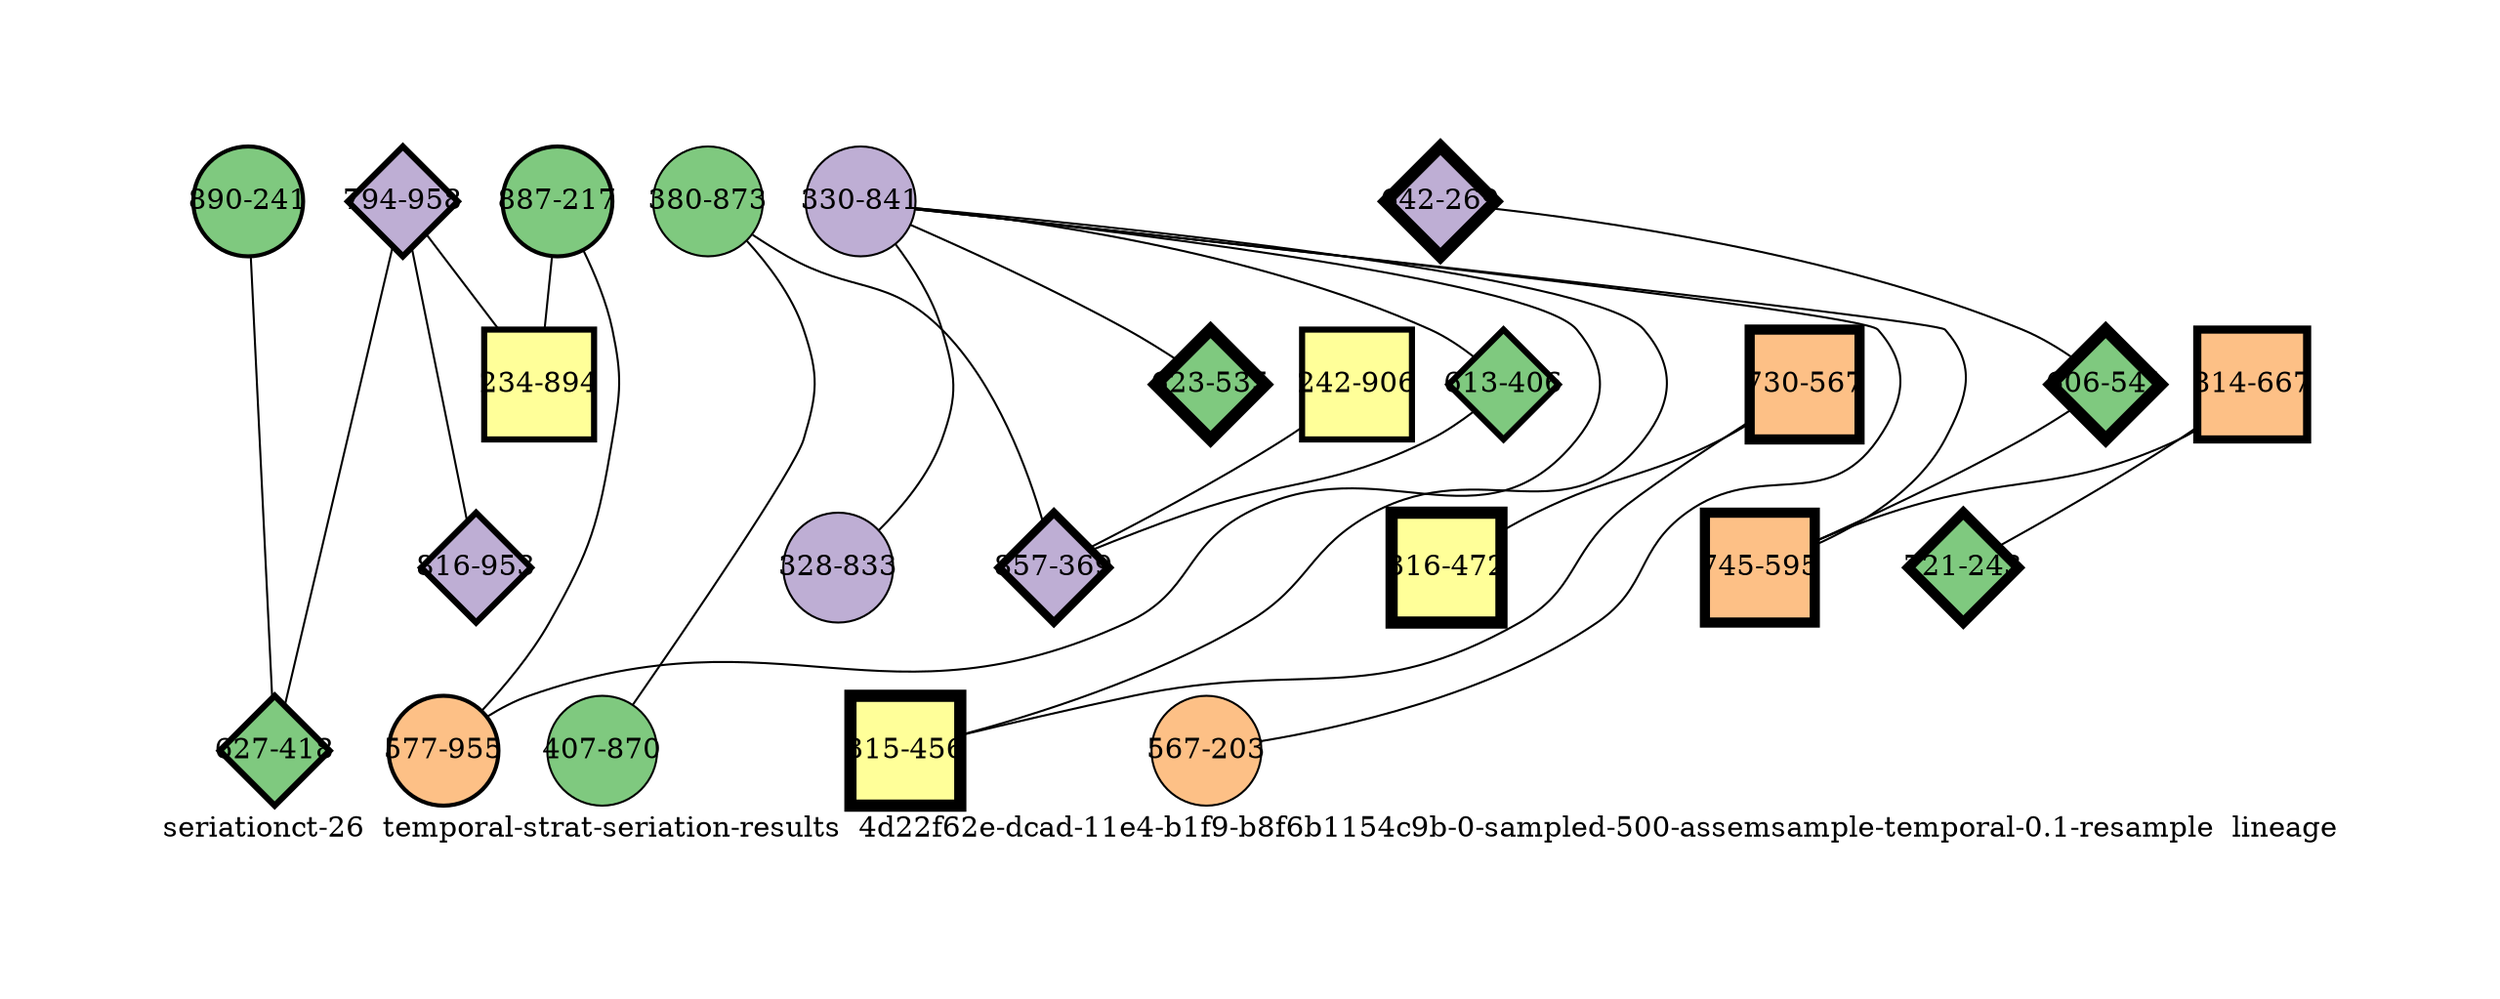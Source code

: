 strict graph "seriationct-26  temporal-strat-seriation-results  4d22f62e-dcad-11e4-b1f9-b8f6b1154c9b-0-sampled-500-assemsample-temporal-0.1-resample  lineage" {
labelloc=b;
ratio=auto;
pad="1.0";
label="seriationct-26  temporal-strat-seriation-results  4d22f62e-dcad-11e4-b1f9-b8f6b1154c9b-0-sampled-500-assemsample-temporal-0.1-resample  lineage";
node [width="0.75", style=filled, fixedsize=true, height="0.75", shape=circle, label=""];
0 [xCoordinate="241.0", appears_in_slice=2, yCoordinate="890.0", colorscheme=accent6, lineage_id=0, short_label="890-241", label="890-241", shape=circle, cluster_id=0, fillcolor=1, size="500.0", id=0, penwidth="2.0"];
1 [xCoordinate="217.0", appears_in_slice=2, yCoordinate="887.0", colorscheme=accent6, lineage_id=0, short_label="887-217", label="887-217", shape=circle, cluster_id=0, fillcolor=1, size="500.0", id=1, penwidth="2.0"];
2 [xCoordinate="958.0", appears_in_slice=3, yCoordinate="794.0", colorscheme=accent6, lineage_id=2, short_label="794-958", label="794-958", shape=diamond, cluster_id=1, fillcolor=2, size="500.0", id=2, penwidth="3.0"];
3 [xCoordinate="841.0", appears_in_slice=1, yCoordinate="330.0", colorscheme=accent6, lineage_id=0, short_label="330-841", label="330-841", shape=circle, cluster_id=1, fillcolor=2, size="500.0", id=3, penwidth="1.0"];
4 [xCoordinate="269.0", appears_in_slice=6, yCoordinate="642.0", colorscheme=accent6, lineage_id=2, short_label="642-269", label="642-269", shape=diamond, cluster_id=1, fillcolor=2, size="500.0", id=4, penwidth="6.0"];
5 [xCoordinate="406.0", appears_in_slice=3, yCoordinate="613.0", colorscheme=accent6, lineage_id=2, short_label="613-406", label="613-406", shape=diamond, cluster_id=0, fillcolor=1, size="500.0", id=5, penwidth="3.0"];
6 [xCoordinate="541.0", appears_in_slice=6, yCoordinate="606.0", colorscheme=accent6, lineage_id=2, short_label="606-541", label="606-541", shape=diamond, cluster_id=0, fillcolor=1, size="500.0", id=6, penwidth="6.0"];
7 [xCoordinate="873.0", appears_in_slice=1, yCoordinate="380.0", colorscheme=accent6, lineage_id=0, short_label="380-873", label="380-873", shape=circle, cluster_id=0, fillcolor=1, size="500.0", id=7, penwidth="1.0"];
8 [xCoordinate="906.0", appears_in_slice=3, yCoordinate="242.0", colorscheme=accent6, lineage_id=1, short_label="242-906", label="242-906", shape=square, cluster_id=3, fillcolor=4, size="500.0", id=8, penwidth="3.0"];
9 [xCoordinate="667.0", appears_in_slice=4, yCoordinate="814.0", colorscheme=accent6, lineage_id=1, short_label="814-667", label="814-667", shape=square, cluster_id=2, fillcolor=3, size="500.0", id=9, penwidth="4.0"];
10 [xCoordinate="567.0", appears_in_slice=5, yCoordinate="730.0", colorscheme=accent6, lineage_id=1, short_label="730-567", label="730-567", shape=square, cluster_id=2, fillcolor=3, size="500.0", id=10, penwidth="5.0"];
11 [xCoordinate="243.0", appears_in_slice=5, yCoordinate="721.0", colorscheme=accent6, lineage_id=2, short_label="721-243", label="721-243", shape=diamond, cluster_id=0, fillcolor=1, size="500.0", id=11, penwidth="5.0"];
12 [xCoordinate="203.0", appears_in_slice=1, yCoordinate="567.0", colorscheme=accent6, lineage_id=0, short_label="567-203", label="567-203", shape=circle, cluster_id=2, fillcolor=3, size="500.0", id=12, penwidth="1.0"];
13 [xCoordinate="456.0", appears_in_slice=6, yCoordinate="315.0", colorscheme=accent6, lineage_id=1, short_label="315-456", label="315-456", shape=square, cluster_id=3, fillcolor=4, size="500.0", id=13, penwidth="6.0"];
14 [xCoordinate="535.0", appears_in_slice=6, yCoordinate="623.0", colorscheme=accent6, lineage_id=2, short_label="623-535", label="623-535", shape=diamond, cluster_id=0, fillcolor=1, size="500.0", id=21, penwidth="6.0"];
15 [xCoordinate="894.0", appears_in_slice=3, yCoordinate="234.0", colorscheme=accent6, lineage_id=1, short_label="234-894", label="234-894", shape=square, cluster_id=3, fillcolor=4, size="500.0", id=15, penwidth="3.0"];
16 [xCoordinate="955.0", appears_in_slice=2, yCoordinate="577.0", colorscheme=accent6, lineage_id=0, short_label="577-955", label="577-955", shape=circle, cluster_id=2, fillcolor=3, size="500.0", id=16, penwidth="2.0"];
17 [xCoordinate="472.0", appears_in_slice=6, yCoordinate="316.0", colorscheme=accent6, lineage_id=1, short_label="316-472", label="316-472", shape=square, cluster_id=3, fillcolor=4, size="500.0", id=17, penwidth="6.0"];
18 [xCoordinate="953.0", appears_in_slice=3, yCoordinate="816.0", colorscheme=accent6, lineage_id=2, short_label="816-953", label="816-953", shape=diamond, cluster_id=1, fillcolor=2, size="500.0", id=18, penwidth="3.0"];
19 [xCoordinate="369.0", appears_in_slice=4, yCoordinate="857.0", colorscheme=accent6, lineage_id=2, short_label="857-369", label="857-369", shape=diamond, cluster_id=1, fillcolor=2, size="500.0", id=19, penwidth="4.0"];
20 [xCoordinate="418.0", appears_in_slice=3, yCoordinate="627.0", colorscheme=accent6, lineage_id=2, short_label="627-418", label="627-418", shape=diamond, cluster_id=0, fillcolor=1, size="500.0", id=20, penwidth="3.0"];
21 [xCoordinate="870.0", appears_in_slice=1, yCoordinate="407.0", colorscheme=accent6, lineage_id=0, short_label="407-870", label="407-870", shape=circle, cluster_id=0, fillcolor=1, size="500.0", id=14, penwidth="1.0"];
22 [xCoordinate="833.0", appears_in_slice=1, yCoordinate="328.0", colorscheme=accent6, lineage_id=0, short_label="328-833", label="328-833", shape=circle, cluster_id=1, fillcolor=2, size="500.0", id=22, penwidth="1.0"];
23 [xCoordinate="595.0", appears_in_slice=5, yCoordinate="745.0", colorscheme=accent6, lineage_id=1, short_label="745-595", label="745-595", shape=square, cluster_id=2, fillcolor=3, size="500.0", id=23, penwidth="5.0"];
0 -- 20  [inverseweight="2.89409235701", weight="0.345531474688"];
1 -- 16  [inverseweight="1.79837500316", weight="0.556057550978"];
1 -- 15  [inverseweight="2.57049874365", weight="0.389029561859"];
2 -- 18  [inverseweight="11.6817328379", weight="0.0856037382361"];
2 -- 20  [inverseweight="11.7785711858", weight="0.0848999411072"];
2 -- 15  [inverseweight="3.11806514494", weight="0.320711708548"];
3 -- 5  [inverseweight="2.05328853161", weight="0.487023613391"];
3 -- 12  [inverseweight="2.23709727904", weight="0.447007829909"];
3 -- 13  [inverseweight="1.507268999", weight="0.66345158075"];
3 -- 14  [inverseweight="1.30235715954", weight="0.767838524691"];
3 -- 16  [inverseweight="2.20411938116", weight="0.453695933418"];
3 -- 22  [inverseweight="1.94081480088", weight="0.515247513337"];
3 -- 23  [inverseweight="2.05846742398", weight="0.48579831206"];
4 -- 6  [inverseweight="11.1859342536", weight="0.0893979865545"];
5 -- 19  [inverseweight="2.13972408582", weight="0.467349975928"];
6 -- 23  [inverseweight="1.49663038839", weight="0.668167643634"];
7 -- 19  [inverseweight="1.97358854027", weight="0.506691227475"];
7 -- 21  [inverseweight="20.9060502502", weight="0.0478330429724"];
8 -- 19  [inverseweight="1.57801744267", weight="0.633706556696"];
9 -- 11  [inverseweight="1.88268171608", weight="0.531157227194"];
9 -- 23  [inverseweight="2.09415932545", weight="0.477518586026"];
10 -- 17  [inverseweight="4.69364609996", weight="0.213053983769"];
10 -- 13  [inverseweight="2.27310302329", weight="0.439927266716"];
}
